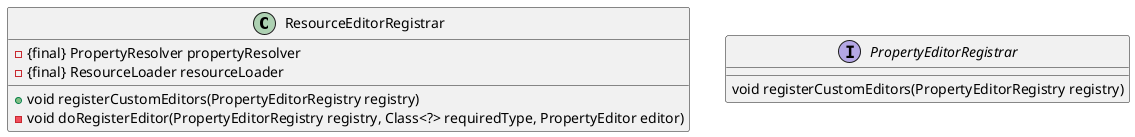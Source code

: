 @startuml

class ResourceEditorRegistrar{
   -{final} PropertyResolver propertyResolver
   -{final} ResourceLoader resourceLoader
   + void registerCustomEditors(PropertyEditorRegistry registry)
   - void doRegisterEditor(PropertyEditorRegistry registry, Class<?> requiredType, PropertyEditor editor)
}

interface PropertyEditorRegistrar{
void registerCustomEditors(PropertyEditorRegistry registry)
}

@enduml